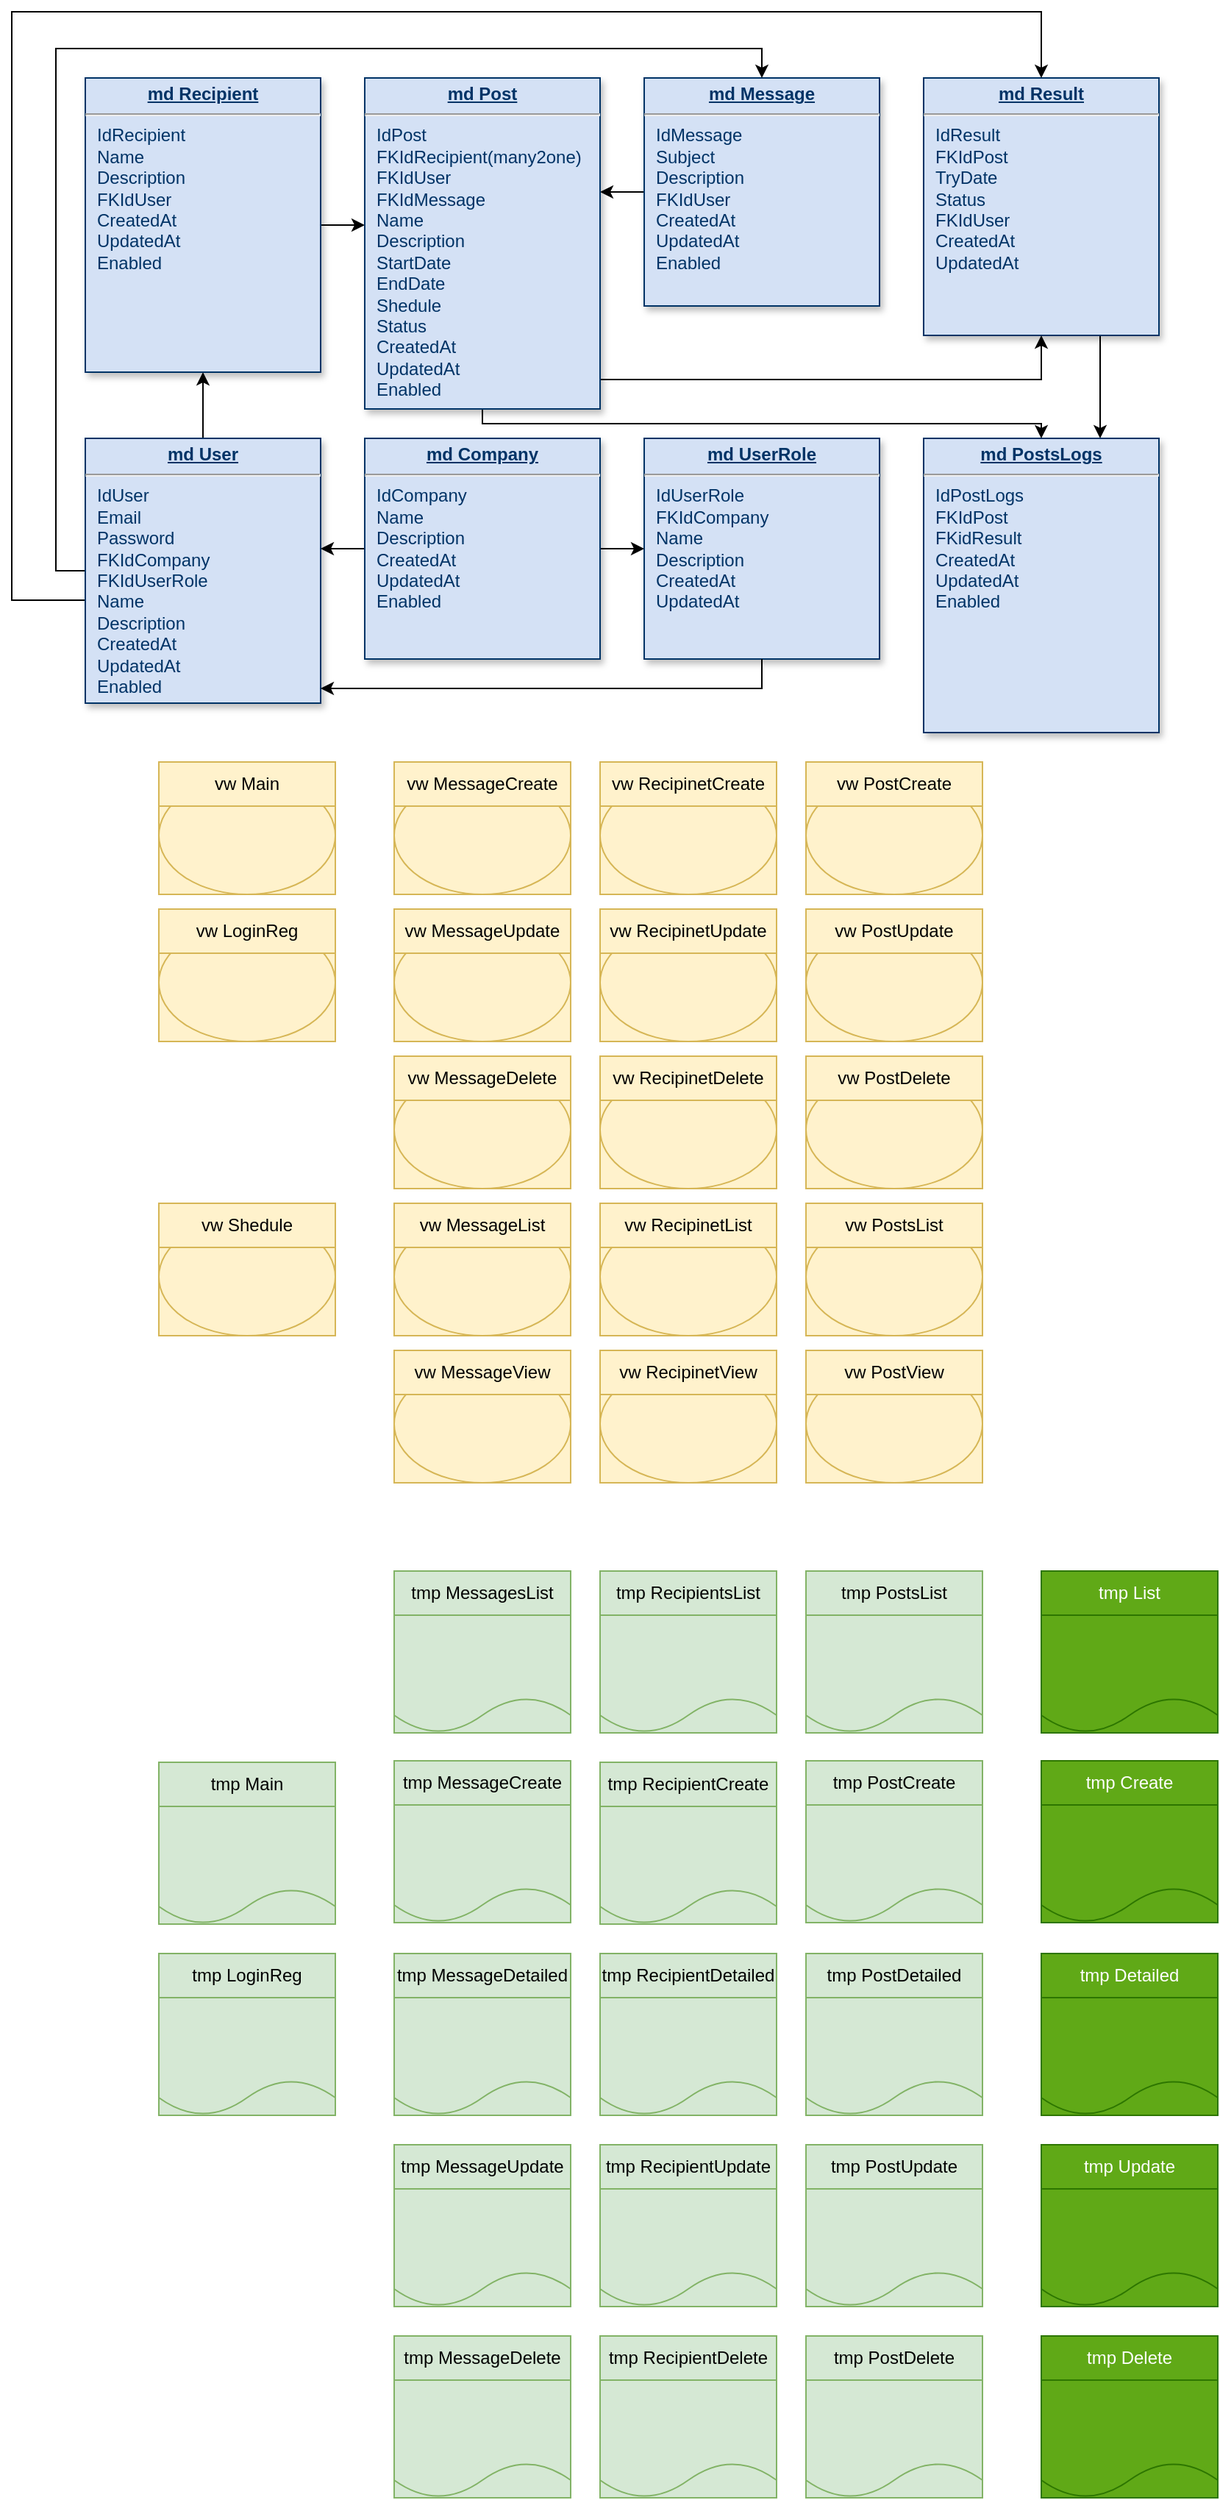 <mxfile version="24.4.4" type="github">
  <diagram name="Page-1" id="efa7a0a1-bf9b-a30e-e6df-94a7791c09e9">
    <mxGraphModel dx="1645" dy="1601" grid="1" gridSize="10" guides="1" tooltips="1" connect="1" arrows="1" fold="1" page="1" pageScale="1" pageWidth="826" pageHeight="1169" background="none" math="0" shadow="0">
      <root>
        <mxCell id="0" />
        <mxCell id="1" parent="0" />
        <mxCell id="19" value="&lt;p style=&quot;margin: 0px; margin-top: 4px; text-align: center; text-decoration: underline;&quot;&gt;&lt;strong&gt;md UserRole&lt;/strong&gt;&lt;/p&gt;&lt;hr&gt;&lt;p style=&quot;margin: 0px; margin-left: 8px;&quot;&gt;IdUserRole&lt;/p&gt;&lt;p style=&quot;margin: 0px; margin-left: 8px;&quot;&gt;FKIdCompany&lt;br&gt;Name&lt;/p&gt;&lt;p style=&quot;margin: 0px; margin-left: 8px;&quot;&gt;Description&lt;/p&gt;&lt;p style=&quot;margin: 0px; margin-left: 8px;&quot;&gt;CreatedAt&lt;/p&gt;&lt;p style=&quot;margin: 0px; margin-left: 8px;&quot;&gt;UpdatedAt&lt;/p&gt;" style="verticalAlign=top;align=left;overflow=fill;fontSize=12;fontFamily=Helvetica;html=1;strokeColor=#003366;shadow=1;fillColor=#D4E1F5;fontColor=#003366" parent="1" vertex="1">
          <mxGeometry x="400" y="270" width="160" height="150" as="geometry" />
        </mxCell>
        <mxCell id="HwYOkK49VQV_nsyIVJac-37" value="" style="edgeStyle=orthogonalEdgeStyle;rounded=0;orthogonalLoop=1;jettySize=auto;html=1;" edge="1" parent="1" source="20" target="HwYOkK49VQV_nsyIVJac-31">
          <mxGeometry relative="1" as="geometry">
            <Array as="points">
              <mxPoint x="380" y="103" />
              <mxPoint x="380" y="103" />
            </Array>
          </mxGeometry>
        </mxCell>
        <mxCell id="20" value="&lt;p style=&quot;margin: 0px; margin-top: 4px; text-align: center; text-decoration: underline;&quot;&gt;&lt;strong&gt;md Message&lt;/strong&gt;&lt;/p&gt;&lt;hr&gt;&lt;p style=&quot;margin: 0px; margin-left: 8px;&quot;&gt;&lt;span style=&quot;background-color: initial;&quot;&gt;IdMessage&lt;/span&gt;&lt;/p&gt;&lt;p style=&quot;margin: 0px; margin-left: 8px;&quot;&gt;&lt;span style=&quot;background-color: initial;&quot;&gt;Subject&lt;/span&gt;&lt;br&gt;&lt;/p&gt;&lt;p style=&quot;margin: 0px; margin-left: 8px;&quot;&gt;Description&lt;/p&gt;&lt;p style=&quot;margin: 0px; margin-left: 8px;&quot;&gt;FKIdUser&lt;br&gt;&lt;/p&gt;&lt;p style=&quot;margin: 0px; margin-left: 8px;&quot;&gt;CreatedAt&lt;/p&gt;&lt;p style=&quot;margin: 0px; margin-left: 8px;&quot;&gt;UpdatedAt&lt;/p&gt;&lt;p style=&quot;margin: 0px; margin-left: 8px;&quot;&gt;Enabled&lt;/p&gt;" style="verticalAlign=top;align=left;overflow=fill;fontSize=12;fontFamily=Helvetica;html=1;strokeColor=#003366;shadow=1;fillColor=#D4E1F5;fontColor=#003366" parent="1" vertex="1">
          <mxGeometry x="400" y="25" width="160" height="155" as="geometry" />
        </mxCell>
        <mxCell id="HwYOkK49VQV_nsyIVJac-42" style="edgeStyle=orthogonalEdgeStyle;rounded=0;orthogonalLoop=1;jettySize=auto;html=1;entryX=0.75;entryY=0;entryDx=0;entryDy=0;" edge="1" parent="1" source="21" target="tAbogdoDWOYnwLUMiY5Q-147">
          <mxGeometry relative="1" as="geometry">
            <Array as="points">
              <mxPoint x="710" y="220" />
              <mxPoint x="710" y="220" />
            </Array>
          </mxGeometry>
        </mxCell>
        <mxCell id="21" value="&lt;p style=&quot;margin: 0px; margin-top: 4px; text-align: center; text-decoration: underline;&quot;&gt;&lt;strong&gt;md Result&lt;/strong&gt;&lt;/p&gt;&lt;hr&gt;&lt;p style=&quot;margin: 0px; margin-left: 8px;&quot;&gt;IdResult&lt;/p&gt;&lt;p style=&quot;margin: 0px; margin-left: 8px;&quot;&gt;FKIdPost&lt;/p&gt;&lt;p style=&quot;margin: 0px; margin-left: 8px;&quot;&gt;TryDate&lt;/p&gt;&lt;p style=&quot;margin: 0px; margin-left: 8px;&quot;&gt;&lt;span style=&quot;background-color: initial;&quot;&gt;Status&lt;/span&gt;&lt;/p&gt;&lt;p style=&quot;margin: 0px; margin-left: 8px;&quot;&gt;&lt;span style=&quot;background-color: initial;&quot;&gt;FKIdUser&lt;/span&gt;&lt;br&gt;&lt;/p&gt;&lt;p style=&quot;margin: 0px; margin-left: 8px;&quot;&gt;CreatedAt&lt;/p&gt;&lt;p style=&quot;margin: 0px; margin-left: 8px;&quot;&gt;UpdatedAt&lt;/p&gt;" style="verticalAlign=top;align=left;overflow=fill;fontSize=12;fontFamily=Helvetica;html=1;strokeColor=#003366;shadow=1;fillColor=#D4E1F5;fontColor=#003366" parent="1" vertex="1">
          <mxGeometry x="590" y="25" width="160" height="175" as="geometry" />
        </mxCell>
        <mxCell id="HwYOkK49VQV_nsyIVJac-35" value="" style="edgeStyle=orthogonalEdgeStyle;rounded=0;orthogonalLoop=1;jettySize=auto;html=1;" edge="1" parent="1" source="24" target="29">
          <mxGeometry relative="1" as="geometry" />
        </mxCell>
        <mxCell id="HwYOkK49VQV_nsyIVJac-43" style="edgeStyle=orthogonalEdgeStyle;rounded=0;orthogonalLoop=1;jettySize=auto;html=1;entryX=0.5;entryY=0;entryDx=0;entryDy=0;" edge="1" parent="1" source="24" target="20">
          <mxGeometry relative="1" as="geometry">
            <Array as="points">
              <mxPoint y="360" />
              <mxPoint y="5" />
              <mxPoint x="480" y="5" />
            </Array>
          </mxGeometry>
        </mxCell>
        <mxCell id="HwYOkK49VQV_nsyIVJac-44" style="edgeStyle=orthogonalEdgeStyle;rounded=0;orthogonalLoop=1;jettySize=auto;html=1;exitX=0;exitY=0.5;exitDx=0;exitDy=0;entryX=0.5;entryY=0;entryDx=0;entryDy=0;" edge="1" parent="1" source="24" target="21">
          <mxGeometry relative="1" as="geometry">
            <Array as="points">
              <mxPoint x="20" y="380" />
              <mxPoint x="-30" y="380" />
              <mxPoint x="-30" y="-20" />
              <mxPoint x="670" y="-20" />
            </Array>
          </mxGeometry>
        </mxCell>
        <mxCell id="24" value="&lt;p style=&quot;margin: 0px; margin-top: 4px; text-align: center; text-decoration: underline;&quot;&gt;&lt;strong&gt;md User&lt;/strong&gt;&lt;/p&gt;&lt;hr&gt;&lt;p style=&quot;margin: 0px; margin-left: 8px;&quot;&gt;IdUser&lt;/p&gt;&lt;p style=&quot;margin: 0px; margin-left: 8px;&quot;&gt;Email&lt;/p&gt;&lt;p style=&quot;margin: 0px; margin-left: 8px;&quot;&gt;&lt;span style=&quot;background-color: initial;&quot;&gt;Password&lt;/span&gt;&lt;br&gt;&lt;/p&gt;&lt;p style=&quot;margin: 0px; margin-left: 8px;&quot;&gt;FKIdCompany&lt;/p&gt;&lt;p style=&quot;margin: 0px; margin-left: 8px;&quot;&gt;FKIdUserRole&lt;/p&gt;&lt;p style=&quot;margin: 0px; margin-left: 8px;&quot;&gt;Name&lt;/p&gt;&lt;p style=&quot;margin: 0px; margin-left: 8px;&quot;&gt;Description&lt;/p&gt;&lt;p style=&quot;margin: 0px; margin-left: 8px;&quot;&gt;CreatedAt&lt;/p&gt;&lt;p style=&quot;margin: 0px; margin-left: 8px;&quot;&gt;UpdatedAt&lt;/p&gt;&lt;p style=&quot;margin: 0px; margin-left: 8px;&quot;&gt;Enabled&lt;/p&gt;" style="verticalAlign=top;align=left;overflow=fill;fontSize=12;fontFamily=Helvetica;html=1;strokeColor=#003366;shadow=1;fillColor=#D4E1F5;fontColor=#003366" parent="1" vertex="1">
          <mxGeometry x="20" y="270" width="160" height="180" as="geometry" />
        </mxCell>
        <mxCell id="HwYOkK49VQV_nsyIVJac-36" value="" style="edgeStyle=orthogonalEdgeStyle;rounded=0;orthogonalLoop=1;jettySize=auto;html=1;" edge="1" parent="1" source="29" target="HwYOkK49VQV_nsyIVJac-31">
          <mxGeometry relative="1" as="geometry">
            <Array as="points">
              <mxPoint x="210" y="125" />
              <mxPoint x="210" y="125" />
            </Array>
          </mxGeometry>
        </mxCell>
        <mxCell id="29" value="&lt;p style=&quot;margin: 0px; margin-top: 4px; text-align: center; text-decoration: underline;&quot;&gt;&lt;b&gt;md Recipient&lt;/b&gt;&lt;/p&gt;&lt;hr&gt;&lt;p style=&quot;margin: 0px; margin-left: 8px;&quot;&gt;IdRecipient&lt;/p&gt;&lt;p style=&quot;margin: 0px; margin-left: 8px;&quot;&gt;&lt;span style=&quot;background-color: initial;&quot;&gt;Name&lt;/span&gt;&lt;br&gt;&lt;/p&gt;&lt;p style=&quot;margin: 0px; margin-left: 8px;&quot;&gt;Description&lt;/p&gt;&lt;p style=&quot;margin: 0px; margin-left: 8px;&quot;&gt;FKIdUser&lt;span style=&quot;background-color: initial;&quot;&gt;&lt;br&gt;&lt;/span&gt;&lt;/p&gt;&lt;p style=&quot;margin: 0px; margin-left: 8px;&quot;&gt;&lt;span style=&quot;background-color: initial;&quot;&gt;CreatedAt&lt;/span&gt;&lt;br&gt;&lt;/p&gt;&lt;p style=&quot;margin: 0px; margin-left: 8px;&quot;&gt;UpdatedAt&lt;/p&gt;&lt;p style=&quot;margin: 0px; margin-left: 8px;&quot;&gt;Enabled&lt;br&gt;&lt;br&gt;&lt;/p&gt;" style="verticalAlign=top;align=left;overflow=fill;fontSize=12;fontFamily=Helvetica;html=1;strokeColor=#003366;shadow=1;fillColor=#D4E1F5;fontColor=#003366" parent="1" vertex="1">
          <mxGeometry x="20.0" y="25.0" width="160" height="200" as="geometry" />
        </mxCell>
        <mxCell id="tAbogdoDWOYnwLUMiY5Q-117" value="" style="group;fillColor=#d5e8d4;strokeColor=#82b366;" parent="1" vertex="1" connectable="0">
          <mxGeometry x="70" y="1170" width="120" height="110" as="geometry" />
        </mxCell>
        <mxCell id="tAbogdoDWOYnwLUMiY5Q-115" value="" style="shape=document;whiteSpace=wrap;html=1;boundedLbl=1;fillColor=#d5e8d4;strokeColor=#82b366;" parent="tAbogdoDWOYnwLUMiY5Q-117" vertex="1">
          <mxGeometry y="30" width="120" height="80" as="geometry" />
        </mxCell>
        <mxCell id="tAbogdoDWOYnwLUMiY5Q-116" value="tmp Main" style="rounded=0;whiteSpace=wrap;html=1;fillColor=#d5e8d4;strokeColor=#82b366;" parent="tAbogdoDWOYnwLUMiY5Q-117" vertex="1">
          <mxGeometry width="120" height="30" as="geometry" />
        </mxCell>
        <mxCell id="tAbogdoDWOYnwLUMiY5Q-118" value="" style="group;fillColor=#d5e8d4;strokeColor=#82b366;" parent="1" vertex="1" connectable="0">
          <mxGeometry x="230" y="1169" width="120" height="110" as="geometry" />
        </mxCell>
        <mxCell id="tAbogdoDWOYnwLUMiY5Q-119" value="" style="shape=document;whiteSpace=wrap;html=1;boundedLbl=1;fillColor=#d5e8d4;strokeColor=#82b366;" parent="tAbogdoDWOYnwLUMiY5Q-118" vertex="1">
          <mxGeometry y="30" width="120" height="80" as="geometry" />
        </mxCell>
        <mxCell id="tAbogdoDWOYnwLUMiY5Q-120" value="tmp MessageCreate" style="rounded=0;whiteSpace=wrap;html=1;fillColor=#d5e8d4;strokeColor=#82b366;" parent="tAbogdoDWOYnwLUMiY5Q-118" vertex="1">
          <mxGeometry width="120" height="30" as="geometry" />
        </mxCell>
        <mxCell id="tAbogdoDWOYnwLUMiY5Q-121" value="" style="group;fillColor=#d5e8d4;strokeColor=#82b366;" parent="1" vertex="1" connectable="0">
          <mxGeometry x="370" y="1170" width="120" height="110" as="geometry" />
        </mxCell>
        <mxCell id="tAbogdoDWOYnwLUMiY5Q-122" value="" style="shape=document;whiteSpace=wrap;html=1;boundedLbl=1;fillColor=#d5e8d4;strokeColor=#82b366;" parent="tAbogdoDWOYnwLUMiY5Q-121" vertex="1">
          <mxGeometry y="30" width="120" height="80" as="geometry" />
        </mxCell>
        <mxCell id="tAbogdoDWOYnwLUMiY5Q-123" value="tmp RecipientCreate" style="rounded=0;whiteSpace=wrap;html=1;fillColor=#d5e8d4;strokeColor=#82b366;" parent="tAbogdoDWOYnwLUMiY5Q-121" vertex="1">
          <mxGeometry width="120" height="30" as="geometry" />
        </mxCell>
        <mxCell id="tAbogdoDWOYnwLUMiY5Q-124" value="" style="group;fillColor=#d5e8d4;strokeColor=#82b366;" parent="1" vertex="1" connectable="0">
          <mxGeometry x="510" y="1040" width="120" height="110" as="geometry" />
        </mxCell>
        <mxCell id="tAbogdoDWOYnwLUMiY5Q-125" value="" style="shape=document;whiteSpace=wrap;html=1;boundedLbl=1;fillColor=#d5e8d4;strokeColor=#82b366;" parent="tAbogdoDWOYnwLUMiY5Q-124" vertex="1">
          <mxGeometry y="30" width="120" height="80" as="geometry" />
        </mxCell>
        <mxCell id="tAbogdoDWOYnwLUMiY5Q-126" value="tmp PostsList" style="rounded=0;whiteSpace=wrap;html=1;fillColor=#d5e8d4;strokeColor=#82b366;" parent="tAbogdoDWOYnwLUMiY5Q-124" vertex="1">
          <mxGeometry width="120" height="30" as="geometry" />
        </mxCell>
        <mxCell id="tAbogdoDWOYnwLUMiY5Q-130" value="" style="group;fillColor=#fff2cc;strokeColor=#d6b656;" parent="1" vertex="1" connectable="0">
          <mxGeometry x="70" y="490" width="120" height="90" as="geometry" />
        </mxCell>
        <mxCell id="tAbogdoDWOYnwLUMiY5Q-140" value="" style="group;fillColor=#fff2cc;strokeColor=#d6b656;" parent="tAbogdoDWOYnwLUMiY5Q-130" vertex="1" connectable="0">
          <mxGeometry width="120" height="90" as="geometry" />
        </mxCell>
        <mxCell id="tAbogdoDWOYnwLUMiY5Q-128" value="" style="ellipse;whiteSpace=wrap;html=1;fillColor=#fff2cc;strokeColor=#d6b656;" parent="tAbogdoDWOYnwLUMiY5Q-140" vertex="1">
          <mxGeometry y="10" width="120" height="80" as="geometry" />
        </mxCell>
        <mxCell id="tAbogdoDWOYnwLUMiY5Q-129" value="vw Main" style="rounded=0;whiteSpace=wrap;html=1;fillColor=#fff2cc;strokeColor=#d6b656;" parent="tAbogdoDWOYnwLUMiY5Q-140" vertex="1">
          <mxGeometry width="120" height="30" as="geometry" />
        </mxCell>
        <mxCell id="tAbogdoDWOYnwLUMiY5Q-131" value="" style="group;fillColor=#fff2cc;strokeColor=#d6b656;" parent="1" vertex="1" connectable="0">
          <mxGeometry x="230" y="490" width="120" height="90" as="geometry" />
        </mxCell>
        <mxCell id="tAbogdoDWOYnwLUMiY5Q-132" value="" style="ellipse;whiteSpace=wrap;html=1;fillColor=#fff2cc;strokeColor=#d6b656;" parent="tAbogdoDWOYnwLUMiY5Q-131" vertex="1">
          <mxGeometry y="10" width="120" height="80" as="geometry" />
        </mxCell>
        <mxCell id="tAbogdoDWOYnwLUMiY5Q-133" value="vw MessageCreate" style="rounded=0;whiteSpace=wrap;html=1;fillColor=#fff2cc;strokeColor=#d6b656;" parent="tAbogdoDWOYnwLUMiY5Q-131" vertex="1">
          <mxGeometry width="120" height="30" as="geometry" />
        </mxCell>
        <mxCell id="tAbogdoDWOYnwLUMiY5Q-134" value="" style="group;fillColor=#fff2cc;strokeColor=#d6b656;" parent="1" vertex="1" connectable="0">
          <mxGeometry x="370" y="490" width="120" height="90" as="geometry" />
        </mxCell>
        <mxCell id="tAbogdoDWOYnwLUMiY5Q-135" value="" style="ellipse;whiteSpace=wrap;html=1;fillColor=#fff2cc;strokeColor=#d6b656;" parent="tAbogdoDWOYnwLUMiY5Q-134" vertex="1">
          <mxGeometry y="10" width="120" height="80" as="geometry" />
        </mxCell>
        <mxCell id="tAbogdoDWOYnwLUMiY5Q-136" value="vw RecipinetCreate" style="rounded=0;whiteSpace=wrap;html=1;fillColor=#fff2cc;strokeColor=#d6b656;" parent="tAbogdoDWOYnwLUMiY5Q-134" vertex="1">
          <mxGeometry width="120" height="30" as="geometry" />
        </mxCell>
        <mxCell id="tAbogdoDWOYnwLUMiY5Q-137" value="" style="group;fillColor=#fff2cc;strokeColor=#d6b656;" parent="1" vertex="1" connectable="0">
          <mxGeometry x="510" y="790" width="120" height="90" as="geometry" />
        </mxCell>
        <mxCell id="tAbogdoDWOYnwLUMiY5Q-138" value="" style="ellipse;whiteSpace=wrap;html=1;fillColor=#fff2cc;strokeColor=#d6b656;" parent="tAbogdoDWOYnwLUMiY5Q-137" vertex="1">
          <mxGeometry y="10" width="120" height="80" as="geometry" />
        </mxCell>
        <mxCell id="tAbogdoDWOYnwLUMiY5Q-139" value="vw PostsList" style="rounded=0;whiteSpace=wrap;html=1;fillColor=#fff2cc;strokeColor=#d6b656;" parent="tAbogdoDWOYnwLUMiY5Q-137" vertex="1">
          <mxGeometry width="120" height="30" as="geometry" />
        </mxCell>
        <mxCell id="tAbogdoDWOYnwLUMiY5Q-141" value="" style="group;fillColor=#fff2cc;strokeColor=#d6b656;" parent="1" vertex="1" connectable="0">
          <mxGeometry x="510" y="490" width="120" height="90" as="geometry" />
        </mxCell>
        <mxCell id="tAbogdoDWOYnwLUMiY5Q-142" value="" style="ellipse;whiteSpace=wrap;html=1;fillColor=#fff2cc;strokeColor=#d6b656;" parent="tAbogdoDWOYnwLUMiY5Q-141" vertex="1">
          <mxGeometry y="10" width="120" height="80" as="geometry" />
        </mxCell>
        <mxCell id="tAbogdoDWOYnwLUMiY5Q-143" value="vw PostCreate" style="rounded=0;whiteSpace=wrap;html=1;fillColor=#fff2cc;strokeColor=#d6b656;" parent="tAbogdoDWOYnwLUMiY5Q-141" vertex="1">
          <mxGeometry width="120" height="30" as="geometry" />
        </mxCell>
        <mxCell id="tAbogdoDWOYnwLUMiY5Q-144" value="" style="group;fillColor=#d5e8d4;strokeColor=#82b366;" parent="1" vertex="1" connectable="0">
          <mxGeometry x="510" y="1169" width="120" height="110" as="geometry" />
        </mxCell>
        <mxCell id="tAbogdoDWOYnwLUMiY5Q-145" value="" style="shape=document;whiteSpace=wrap;html=1;boundedLbl=1;fillColor=#d5e8d4;strokeColor=#82b366;" parent="tAbogdoDWOYnwLUMiY5Q-144" vertex="1">
          <mxGeometry y="30" width="120" height="80" as="geometry" />
        </mxCell>
        <mxCell id="tAbogdoDWOYnwLUMiY5Q-146" value="tmp PostCreate" style="rounded=0;whiteSpace=wrap;html=1;fillColor=#d5e8d4;strokeColor=#82b366;" parent="tAbogdoDWOYnwLUMiY5Q-144" vertex="1">
          <mxGeometry width="120" height="30" as="geometry" />
        </mxCell>
        <mxCell id="tAbogdoDWOYnwLUMiY5Q-147" value="&lt;p style=&quot;margin: 0px; margin-top: 4px; text-align: center; text-decoration: underline;&quot;&gt;&lt;b&gt;md PostsLogs&lt;/b&gt;&lt;/p&gt;&lt;hr&gt;&lt;p style=&quot;margin: 0px; margin-left: 8px;&quot;&gt;IdPostLogs&lt;/p&gt;&lt;p style=&quot;margin: 0px; margin-left: 8px;&quot;&gt;FKIdPost&lt;/p&gt;&lt;p style=&quot;margin: 0px; margin-left: 8px;&quot;&gt;FKidResult&lt;/p&gt;&lt;p style=&quot;margin: 0px; margin-left: 8px;&quot;&gt;&lt;span style=&quot;background-color: initial;&quot;&gt;CreatedAt&lt;/span&gt;&lt;br&gt;&lt;/p&gt;&lt;p style=&quot;margin: 0px; margin-left: 8px;&quot;&gt;UpdatedAt&lt;/p&gt;&lt;p style=&quot;margin: 0px; margin-left: 8px;&quot;&gt;Enabled&lt;br&gt;&lt;br&gt;&lt;/p&gt;" style="verticalAlign=top;align=left;overflow=fill;fontSize=12;fontFamily=Helvetica;html=1;strokeColor=#003366;shadow=1;fillColor=#D4E1F5;fontColor=#003366" parent="1" vertex="1">
          <mxGeometry x="590.0" y="270.0" width="160" height="200" as="geometry" />
        </mxCell>
        <mxCell id="tAbogdoDWOYnwLUMiY5Q-148" value="" style="group;fillColor=#d5e8d4;strokeColor=#82b366;" parent="1" vertex="1" connectable="0">
          <mxGeometry x="370" y="1040" width="120" height="110" as="geometry" />
        </mxCell>
        <mxCell id="tAbogdoDWOYnwLUMiY5Q-149" value="" style="shape=document;whiteSpace=wrap;html=1;boundedLbl=1;fillColor=#d5e8d4;strokeColor=#82b366;" parent="tAbogdoDWOYnwLUMiY5Q-148" vertex="1">
          <mxGeometry y="30" width="120" height="80" as="geometry" />
        </mxCell>
        <mxCell id="tAbogdoDWOYnwLUMiY5Q-150" value="tmp RecipientsList" style="rounded=0;whiteSpace=wrap;html=1;fillColor=#d5e8d4;strokeColor=#82b366;" parent="tAbogdoDWOYnwLUMiY5Q-148" vertex="1">
          <mxGeometry width="120" height="30" as="geometry" />
        </mxCell>
        <mxCell id="tAbogdoDWOYnwLUMiY5Q-151" value="" style="group;fillColor=#d5e8d4;strokeColor=#82b366;" parent="1" vertex="1" connectable="0">
          <mxGeometry x="370" y="1300" width="120" height="110" as="geometry" />
        </mxCell>
        <mxCell id="tAbogdoDWOYnwLUMiY5Q-152" value="" style="shape=document;whiteSpace=wrap;html=1;boundedLbl=1;fillColor=#d5e8d4;strokeColor=#82b366;" parent="tAbogdoDWOYnwLUMiY5Q-151" vertex="1">
          <mxGeometry y="30" width="120" height="80" as="geometry" />
        </mxCell>
        <mxCell id="tAbogdoDWOYnwLUMiY5Q-153" value="tmp RecipientDetailed" style="rounded=0;whiteSpace=wrap;html=1;fillColor=#d5e8d4;strokeColor=#82b366;" parent="tAbogdoDWOYnwLUMiY5Q-151" vertex="1">
          <mxGeometry width="120" height="30" as="geometry" />
        </mxCell>
        <mxCell id="tAbogdoDWOYnwLUMiY5Q-154" value="" style="group;fillColor=#d5e8d4;strokeColor=#82b366;" parent="1" vertex="1" connectable="0">
          <mxGeometry x="370" y="1430" width="120" height="110" as="geometry" />
        </mxCell>
        <mxCell id="tAbogdoDWOYnwLUMiY5Q-155" value="" style="shape=document;whiteSpace=wrap;html=1;boundedLbl=1;fillColor=#d5e8d4;strokeColor=#82b366;" parent="tAbogdoDWOYnwLUMiY5Q-154" vertex="1">
          <mxGeometry y="30" width="120" height="80" as="geometry" />
        </mxCell>
        <mxCell id="tAbogdoDWOYnwLUMiY5Q-156" value="tmp RecipientUpdate" style="rounded=0;whiteSpace=wrap;html=1;fillColor=#d5e8d4;strokeColor=#82b366;" parent="tAbogdoDWOYnwLUMiY5Q-154" vertex="1">
          <mxGeometry width="120" height="30" as="geometry" />
        </mxCell>
        <mxCell id="tAbogdoDWOYnwLUMiY5Q-157" value="" style="group;fillColor=#fff2cc;strokeColor=#d6b656;" parent="1" vertex="1" connectable="0">
          <mxGeometry x="370" y="590" width="120" height="90" as="geometry" />
        </mxCell>
        <mxCell id="tAbogdoDWOYnwLUMiY5Q-158" value="" style="ellipse;whiteSpace=wrap;html=1;fillColor=#fff2cc;strokeColor=#d6b656;" parent="tAbogdoDWOYnwLUMiY5Q-157" vertex="1">
          <mxGeometry y="10" width="120" height="80" as="geometry" />
        </mxCell>
        <mxCell id="tAbogdoDWOYnwLUMiY5Q-159" value="vw RecipinetUpdate" style="rounded=0;whiteSpace=wrap;html=1;fillColor=#fff2cc;strokeColor=#d6b656;" parent="tAbogdoDWOYnwLUMiY5Q-157" vertex="1">
          <mxGeometry width="120" height="30" as="geometry" />
        </mxCell>
        <mxCell id="tAbogdoDWOYnwLUMiY5Q-160" value="" style="group;fillColor=#fff2cc;strokeColor=#d6b656;" parent="1" vertex="1" connectable="0">
          <mxGeometry x="370" y="690" width="120" height="90" as="geometry" />
        </mxCell>
        <mxCell id="tAbogdoDWOYnwLUMiY5Q-161" value="" style="ellipse;whiteSpace=wrap;html=1;fillColor=#fff2cc;strokeColor=#d6b656;" parent="tAbogdoDWOYnwLUMiY5Q-160" vertex="1">
          <mxGeometry y="10" width="120" height="80" as="geometry" />
        </mxCell>
        <mxCell id="tAbogdoDWOYnwLUMiY5Q-162" value="vw RecipinetDelete" style="rounded=0;whiteSpace=wrap;html=1;fillColor=#fff2cc;strokeColor=#d6b656;" parent="tAbogdoDWOYnwLUMiY5Q-160" vertex="1">
          <mxGeometry width="120" height="30" as="geometry" />
        </mxCell>
        <mxCell id="tAbogdoDWOYnwLUMiY5Q-163" value="" style="group;fillColor=#fff2cc;strokeColor=#d6b656;" parent="1" vertex="1" connectable="0">
          <mxGeometry x="370" y="790" width="120" height="90" as="geometry" />
        </mxCell>
        <mxCell id="tAbogdoDWOYnwLUMiY5Q-164" value="" style="ellipse;whiteSpace=wrap;html=1;fillColor=#fff2cc;strokeColor=#d6b656;" parent="tAbogdoDWOYnwLUMiY5Q-163" vertex="1">
          <mxGeometry y="10" width="120" height="80" as="geometry" />
        </mxCell>
        <mxCell id="tAbogdoDWOYnwLUMiY5Q-165" value="vw RecipinetList" style="rounded=0;whiteSpace=wrap;html=1;fillColor=#fff2cc;strokeColor=#d6b656;" parent="tAbogdoDWOYnwLUMiY5Q-163" vertex="1">
          <mxGeometry width="120" height="30" as="geometry" />
        </mxCell>
        <mxCell id="tAbogdoDWOYnwLUMiY5Q-166" value="" style="group;fillColor=#fff2cc;strokeColor=#d6b656;" parent="1" vertex="1" connectable="0">
          <mxGeometry x="370" y="890" width="120" height="90" as="geometry" />
        </mxCell>
        <mxCell id="tAbogdoDWOYnwLUMiY5Q-167" value="" style="ellipse;whiteSpace=wrap;html=1;fillColor=#fff2cc;strokeColor=#d6b656;" parent="tAbogdoDWOYnwLUMiY5Q-166" vertex="1">
          <mxGeometry y="10" width="120" height="80" as="geometry" />
        </mxCell>
        <mxCell id="tAbogdoDWOYnwLUMiY5Q-168" value="vw RecipinetView" style="rounded=0;whiteSpace=wrap;html=1;fillColor=#fff2cc;strokeColor=#d6b656;" parent="tAbogdoDWOYnwLUMiY5Q-166" vertex="1">
          <mxGeometry width="120" height="30" as="geometry" />
        </mxCell>
        <mxCell id="tAbogdoDWOYnwLUMiY5Q-169" value="" style="group;fillColor=#fff2cc;strokeColor=#d6b656;" parent="1" vertex="1" connectable="0">
          <mxGeometry x="230" y="590" width="120" height="90" as="geometry" />
        </mxCell>
        <mxCell id="tAbogdoDWOYnwLUMiY5Q-170" value="" style="ellipse;whiteSpace=wrap;html=1;fillColor=#fff2cc;strokeColor=#d6b656;" parent="tAbogdoDWOYnwLUMiY5Q-169" vertex="1">
          <mxGeometry y="10" width="120" height="80" as="geometry" />
        </mxCell>
        <mxCell id="tAbogdoDWOYnwLUMiY5Q-171" value="vw MessageUpdate" style="rounded=0;whiteSpace=wrap;html=1;fillColor=#fff2cc;strokeColor=#d6b656;" parent="tAbogdoDWOYnwLUMiY5Q-169" vertex="1">
          <mxGeometry width="120" height="30" as="geometry" />
        </mxCell>
        <mxCell id="tAbogdoDWOYnwLUMiY5Q-172" value="" style="group;fillColor=#fff2cc;strokeColor=#d6b656;" parent="1" vertex="1" connectable="0">
          <mxGeometry x="230" y="690" width="120" height="90" as="geometry" />
        </mxCell>
        <mxCell id="tAbogdoDWOYnwLUMiY5Q-173" value="" style="ellipse;whiteSpace=wrap;html=1;fillColor=#fff2cc;strokeColor=#d6b656;" parent="tAbogdoDWOYnwLUMiY5Q-172" vertex="1">
          <mxGeometry y="10" width="120" height="80" as="geometry" />
        </mxCell>
        <mxCell id="tAbogdoDWOYnwLUMiY5Q-174" value="vw MessageDelete" style="rounded=0;whiteSpace=wrap;html=1;fillColor=#fff2cc;strokeColor=#d6b656;" parent="tAbogdoDWOYnwLUMiY5Q-172" vertex="1">
          <mxGeometry width="120" height="30" as="geometry" />
        </mxCell>
        <mxCell id="tAbogdoDWOYnwLUMiY5Q-175" value="" style="group;fillColor=#fff2cc;strokeColor=#d6b656;" parent="1" vertex="1" connectable="0">
          <mxGeometry x="230" y="790" width="120" height="90" as="geometry" />
        </mxCell>
        <mxCell id="tAbogdoDWOYnwLUMiY5Q-176" value="" style="ellipse;whiteSpace=wrap;html=1;fillColor=#fff2cc;strokeColor=#d6b656;" parent="tAbogdoDWOYnwLUMiY5Q-175" vertex="1">
          <mxGeometry y="10" width="120" height="80" as="geometry" />
        </mxCell>
        <mxCell id="tAbogdoDWOYnwLUMiY5Q-177" value="vw MessageList" style="rounded=0;whiteSpace=wrap;html=1;fillColor=#fff2cc;strokeColor=#d6b656;" parent="tAbogdoDWOYnwLUMiY5Q-175" vertex="1">
          <mxGeometry width="120" height="30" as="geometry" />
        </mxCell>
        <mxCell id="tAbogdoDWOYnwLUMiY5Q-178" value="" style="group;fillColor=#fff2cc;strokeColor=#d6b656;" parent="1" vertex="1" connectable="0">
          <mxGeometry x="230" y="890" width="120" height="90" as="geometry" />
        </mxCell>
        <mxCell id="tAbogdoDWOYnwLUMiY5Q-179" value="" style="ellipse;whiteSpace=wrap;html=1;fillColor=#fff2cc;strokeColor=#d6b656;" parent="tAbogdoDWOYnwLUMiY5Q-178" vertex="1">
          <mxGeometry y="10" width="120" height="80" as="geometry" />
        </mxCell>
        <mxCell id="tAbogdoDWOYnwLUMiY5Q-180" value="vw MessageView" style="rounded=0;whiteSpace=wrap;html=1;fillColor=#fff2cc;strokeColor=#d6b656;" parent="tAbogdoDWOYnwLUMiY5Q-178" vertex="1">
          <mxGeometry width="120" height="30" as="geometry" />
        </mxCell>
        <mxCell id="tAbogdoDWOYnwLUMiY5Q-182" value="" style="group;fillColor=#fff2cc;strokeColor=#d6b656;" parent="1" vertex="1" connectable="0">
          <mxGeometry x="510" y="690" width="120" height="90" as="geometry" />
        </mxCell>
        <mxCell id="tAbogdoDWOYnwLUMiY5Q-183" value="" style="ellipse;whiteSpace=wrap;html=1;fillColor=#fff2cc;strokeColor=#d6b656;" parent="tAbogdoDWOYnwLUMiY5Q-182" vertex="1">
          <mxGeometry y="10" width="120" height="80" as="geometry" />
        </mxCell>
        <mxCell id="tAbogdoDWOYnwLUMiY5Q-184" value="vw PostDelete" style="rounded=0;whiteSpace=wrap;html=1;fillColor=#fff2cc;strokeColor=#d6b656;" parent="tAbogdoDWOYnwLUMiY5Q-182" vertex="1">
          <mxGeometry width="120" height="30" as="geometry" />
        </mxCell>
        <mxCell id="tAbogdoDWOYnwLUMiY5Q-188" value="" style="group;fillColor=#fff2cc;strokeColor=#d6b656;" parent="1" vertex="1" connectable="0">
          <mxGeometry x="510" y="590" width="120" height="90" as="geometry" />
        </mxCell>
        <mxCell id="tAbogdoDWOYnwLUMiY5Q-189" value="" style="ellipse;whiteSpace=wrap;html=1;fillColor=#fff2cc;strokeColor=#d6b656;" parent="tAbogdoDWOYnwLUMiY5Q-188" vertex="1">
          <mxGeometry y="10" width="120" height="80" as="geometry" />
        </mxCell>
        <mxCell id="tAbogdoDWOYnwLUMiY5Q-190" value="vw PostUpdate" style="rounded=0;whiteSpace=wrap;html=1;fillColor=#fff2cc;strokeColor=#d6b656;" parent="tAbogdoDWOYnwLUMiY5Q-188" vertex="1">
          <mxGeometry width="120" height="30" as="geometry" />
        </mxCell>
        <mxCell id="tAbogdoDWOYnwLUMiY5Q-191" value="" style="group;fillColor=#fff2cc;strokeColor=#d6b656;" parent="1" vertex="1" connectable="0">
          <mxGeometry x="510" y="890" width="120" height="90" as="geometry" />
        </mxCell>
        <mxCell id="tAbogdoDWOYnwLUMiY5Q-192" value="" style="ellipse;whiteSpace=wrap;html=1;fillColor=#fff2cc;strokeColor=#d6b656;" parent="tAbogdoDWOYnwLUMiY5Q-191" vertex="1">
          <mxGeometry y="10" width="120" height="80" as="geometry" />
        </mxCell>
        <mxCell id="tAbogdoDWOYnwLUMiY5Q-193" value="vw PostView" style="rounded=0;whiteSpace=wrap;html=1;fillColor=#fff2cc;strokeColor=#d6b656;" parent="tAbogdoDWOYnwLUMiY5Q-191" vertex="1">
          <mxGeometry width="120" height="30" as="geometry" />
        </mxCell>
        <mxCell id="tAbogdoDWOYnwLUMiY5Q-194" value="" style="group;fillColor=#fff2cc;strokeColor=#d6b656;" parent="1" vertex="1" connectable="0">
          <mxGeometry x="70" y="590" width="120" height="90" as="geometry" />
        </mxCell>
        <mxCell id="tAbogdoDWOYnwLUMiY5Q-195" value="" style="group;fillColor=#fff2cc;strokeColor=#d6b656;" parent="tAbogdoDWOYnwLUMiY5Q-194" vertex="1" connectable="0">
          <mxGeometry width="120" height="90" as="geometry" />
        </mxCell>
        <mxCell id="tAbogdoDWOYnwLUMiY5Q-196" value="" style="ellipse;whiteSpace=wrap;html=1;fillColor=#fff2cc;strokeColor=#d6b656;" parent="tAbogdoDWOYnwLUMiY5Q-195" vertex="1">
          <mxGeometry y="10" width="120" height="80" as="geometry" />
        </mxCell>
        <mxCell id="tAbogdoDWOYnwLUMiY5Q-197" value="vw LoginReg" style="rounded=0;whiteSpace=wrap;html=1;fillColor=#fff2cc;strokeColor=#d6b656;" parent="tAbogdoDWOYnwLUMiY5Q-195" vertex="1">
          <mxGeometry width="120" height="30" as="geometry" />
        </mxCell>
        <mxCell id="tAbogdoDWOYnwLUMiY5Q-198" value="" style="group;fillColor=#d5e8d4;strokeColor=#82b366;" parent="1" vertex="1" connectable="0">
          <mxGeometry x="370" y="1560" width="120" height="110" as="geometry" />
        </mxCell>
        <mxCell id="tAbogdoDWOYnwLUMiY5Q-199" value="" style="shape=document;whiteSpace=wrap;html=1;boundedLbl=1;fillColor=#d5e8d4;strokeColor=#82b366;" parent="tAbogdoDWOYnwLUMiY5Q-198" vertex="1">
          <mxGeometry y="30" width="120" height="80" as="geometry" />
        </mxCell>
        <mxCell id="tAbogdoDWOYnwLUMiY5Q-200" value="tmp RecipientDelete" style="rounded=0;whiteSpace=wrap;html=1;fillColor=#d5e8d4;strokeColor=#82b366;" parent="tAbogdoDWOYnwLUMiY5Q-198" vertex="1">
          <mxGeometry width="120" height="30" as="geometry" />
        </mxCell>
        <mxCell id="tAbogdoDWOYnwLUMiY5Q-204" value="" style="group;fillColor=#d5e8d4;strokeColor=#82b366;" parent="1" vertex="1" connectable="0">
          <mxGeometry x="230" y="1040" width="120" height="110" as="geometry" />
        </mxCell>
        <mxCell id="tAbogdoDWOYnwLUMiY5Q-205" value="" style="shape=document;whiteSpace=wrap;html=1;boundedLbl=1;fillColor=#d5e8d4;strokeColor=#82b366;" parent="tAbogdoDWOYnwLUMiY5Q-204" vertex="1">
          <mxGeometry y="30" width="120" height="80" as="geometry" />
        </mxCell>
        <mxCell id="tAbogdoDWOYnwLUMiY5Q-206" value="tmp MessagesList" style="rounded=0;whiteSpace=wrap;html=1;fillColor=#d5e8d4;strokeColor=#82b366;" parent="tAbogdoDWOYnwLUMiY5Q-204" vertex="1">
          <mxGeometry width="120" height="30" as="geometry" />
        </mxCell>
        <mxCell id="tAbogdoDWOYnwLUMiY5Q-207" value="" style="group;fillColor=#d5e8d4;strokeColor=#82b366;" parent="1" vertex="1" connectable="0">
          <mxGeometry x="230" y="1300" width="120" height="110" as="geometry" />
        </mxCell>
        <mxCell id="tAbogdoDWOYnwLUMiY5Q-208" value="" style="shape=document;whiteSpace=wrap;html=1;boundedLbl=1;fillColor=#d5e8d4;strokeColor=#82b366;" parent="tAbogdoDWOYnwLUMiY5Q-207" vertex="1">
          <mxGeometry y="30" width="120" height="80" as="geometry" />
        </mxCell>
        <mxCell id="tAbogdoDWOYnwLUMiY5Q-209" value="tmp MessageDetailed" style="rounded=0;whiteSpace=wrap;html=1;fillColor=#d5e8d4;strokeColor=#82b366;" parent="tAbogdoDWOYnwLUMiY5Q-207" vertex="1">
          <mxGeometry width="120" height="30" as="geometry" />
        </mxCell>
        <mxCell id="tAbogdoDWOYnwLUMiY5Q-210" value="" style="group;fillColor=#d5e8d4;strokeColor=#82b366;" parent="1" vertex="1" connectable="0">
          <mxGeometry x="230" y="1430" width="120" height="110" as="geometry" />
        </mxCell>
        <mxCell id="tAbogdoDWOYnwLUMiY5Q-211" value="" style="shape=document;whiteSpace=wrap;html=1;boundedLbl=1;fillColor=#d5e8d4;strokeColor=#82b366;" parent="tAbogdoDWOYnwLUMiY5Q-210" vertex="1">
          <mxGeometry y="30" width="120" height="80" as="geometry" />
        </mxCell>
        <mxCell id="tAbogdoDWOYnwLUMiY5Q-212" value="tmp MessageUpdate" style="rounded=0;whiteSpace=wrap;html=1;fillColor=#d5e8d4;strokeColor=#82b366;" parent="tAbogdoDWOYnwLUMiY5Q-210" vertex="1">
          <mxGeometry width="120" height="30" as="geometry" />
        </mxCell>
        <mxCell id="tAbogdoDWOYnwLUMiY5Q-213" value="" style="group;fillColor=#d5e8d4;strokeColor=#82b366;" parent="1" vertex="1" connectable="0">
          <mxGeometry x="230" y="1560" width="120" height="110" as="geometry" />
        </mxCell>
        <mxCell id="tAbogdoDWOYnwLUMiY5Q-214" value="" style="shape=document;whiteSpace=wrap;html=1;boundedLbl=1;fillColor=#d5e8d4;strokeColor=#82b366;" parent="tAbogdoDWOYnwLUMiY5Q-213" vertex="1">
          <mxGeometry y="30" width="120" height="80" as="geometry" />
        </mxCell>
        <mxCell id="tAbogdoDWOYnwLUMiY5Q-215" value="tmp MessageDelete" style="rounded=0;whiteSpace=wrap;html=1;fillColor=#d5e8d4;strokeColor=#82b366;" parent="tAbogdoDWOYnwLUMiY5Q-213" vertex="1">
          <mxGeometry width="120" height="30" as="geometry" />
        </mxCell>
        <mxCell id="tAbogdoDWOYnwLUMiY5Q-216" value="" style="group;fillColor=#d5e8d4;strokeColor=#82b366;" parent="1" vertex="1" connectable="0">
          <mxGeometry x="510" y="1300" width="120" height="110" as="geometry" />
        </mxCell>
        <mxCell id="tAbogdoDWOYnwLUMiY5Q-217" value="" style="shape=document;whiteSpace=wrap;html=1;boundedLbl=1;fillColor=#d5e8d4;strokeColor=#82b366;" parent="tAbogdoDWOYnwLUMiY5Q-216" vertex="1">
          <mxGeometry y="30" width="120" height="80" as="geometry" />
        </mxCell>
        <mxCell id="tAbogdoDWOYnwLUMiY5Q-218" value="tmp PostDetailed" style="rounded=0;whiteSpace=wrap;html=1;fillColor=#d5e8d4;strokeColor=#82b366;" parent="tAbogdoDWOYnwLUMiY5Q-216" vertex="1">
          <mxGeometry width="120" height="30" as="geometry" />
        </mxCell>
        <mxCell id="tAbogdoDWOYnwLUMiY5Q-219" value="" style="group;fillColor=#d5e8d4;strokeColor=#82b366;" parent="1" vertex="1" connectable="0">
          <mxGeometry x="510" y="1430" width="120" height="110" as="geometry" />
        </mxCell>
        <mxCell id="tAbogdoDWOYnwLUMiY5Q-220" value="" style="shape=document;whiteSpace=wrap;html=1;boundedLbl=1;fillColor=#d5e8d4;strokeColor=#82b366;" parent="tAbogdoDWOYnwLUMiY5Q-219" vertex="1">
          <mxGeometry y="30" width="120" height="80" as="geometry" />
        </mxCell>
        <mxCell id="tAbogdoDWOYnwLUMiY5Q-221" value="tmp PostUpdate" style="rounded=0;whiteSpace=wrap;html=1;fillColor=#d5e8d4;strokeColor=#82b366;" parent="tAbogdoDWOYnwLUMiY5Q-219" vertex="1">
          <mxGeometry width="120" height="30" as="geometry" />
        </mxCell>
        <mxCell id="tAbogdoDWOYnwLUMiY5Q-222" value="" style="group;fillColor=#d5e8d4;strokeColor=#82b366;" parent="1" vertex="1" connectable="0">
          <mxGeometry x="510" y="1560" width="120" height="110" as="geometry" />
        </mxCell>
        <mxCell id="tAbogdoDWOYnwLUMiY5Q-223" value="" style="shape=document;whiteSpace=wrap;html=1;boundedLbl=1;fillColor=#d5e8d4;strokeColor=#82b366;" parent="tAbogdoDWOYnwLUMiY5Q-222" vertex="1">
          <mxGeometry y="30" width="120" height="80" as="geometry" />
        </mxCell>
        <mxCell id="tAbogdoDWOYnwLUMiY5Q-224" value="tmp PostDelete" style="rounded=0;whiteSpace=wrap;html=1;fillColor=#d5e8d4;strokeColor=#82b366;" parent="tAbogdoDWOYnwLUMiY5Q-222" vertex="1">
          <mxGeometry width="120" height="30" as="geometry" />
        </mxCell>
        <mxCell id="tAbogdoDWOYnwLUMiY5Q-225" value="" style="group;fillColor=#d5e8d4;strokeColor=#82b366;" parent="1" vertex="1" connectable="0">
          <mxGeometry x="70" y="1300" width="120" height="110" as="geometry" />
        </mxCell>
        <mxCell id="tAbogdoDWOYnwLUMiY5Q-226" value="" style="shape=document;whiteSpace=wrap;html=1;boundedLbl=1;fillColor=#d5e8d4;strokeColor=#82b366;" parent="tAbogdoDWOYnwLUMiY5Q-225" vertex="1">
          <mxGeometry y="30" width="120" height="80" as="geometry" />
        </mxCell>
        <mxCell id="tAbogdoDWOYnwLUMiY5Q-227" value="tmp LoginReg" style="rounded=0;whiteSpace=wrap;html=1;fillColor=#d5e8d4;strokeColor=#82b366;" parent="tAbogdoDWOYnwLUMiY5Q-225" vertex="1">
          <mxGeometry width="120" height="30" as="geometry" />
        </mxCell>
        <mxCell id="tAbogdoDWOYnwLUMiY5Q-228" value="" style="group;fillColor=#60a917;strokeColor=#2D7600;fontColor=#ffffff;" parent="1" vertex="1" connectable="0">
          <mxGeometry x="670" y="1040" width="120" height="110" as="geometry" />
        </mxCell>
        <mxCell id="tAbogdoDWOYnwLUMiY5Q-229" value="" style="shape=document;whiteSpace=wrap;html=1;boundedLbl=1;fillColor=#60a917;strokeColor=#2D7600;fontColor=#ffffff;" parent="tAbogdoDWOYnwLUMiY5Q-228" vertex="1">
          <mxGeometry y="30" width="120" height="80" as="geometry" />
        </mxCell>
        <mxCell id="tAbogdoDWOYnwLUMiY5Q-230" value="tmp List" style="rounded=0;whiteSpace=wrap;html=1;fillColor=#60a917;strokeColor=#2D7600;fontColor=#ffffff;" parent="tAbogdoDWOYnwLUMiY5Q-228" vertex="1">
          <mxGeometry width="120" height="30" as="geometry" />
        </mxCell>
        <mxCell id="tAbogdoDWOYnwLUMiY5Q-231" value="" style="group;fillColor=#60a917;strokeColor=#2D7600;fontColor=#ffffff;" parent="1" vertex="1" connectable="0">
          <mxGeometry x="670" y="1169" width="120" height="110" as="geometry" />
        </mxCell>
        <mxCell id="tAbogdoDWOYnwLUMiY5Q-232" value="" style="shape=document;whiteSpace=wrap;html=1;boundedLbl=1;fillColor=#60a917;strokeColor=#2D7600;fontColor=#ffffff;" parent="tAbogdoDWOYnwLUMiY5Q-231" vertex="1">
          <mxGeometry y="30" width="120" height="80" as="geometry" />
        </mxCell>
        <mxCell id="tAbogdoDWOYnwLUMiY5Q-233" value="tmp Create" style="rounded=0;whiteSpace=wrap;html=1;fillColor=#60a917;strokeColor=#2D7600;fontColor=#ffffff;" parent="tAbogdoDWOYnwLUMiY5Q-231" vertex="1">
          <mxGeometry width="120" height="30" as="geometry" />
        </mxCell>
        <mxCell id="tAbogdoDWOYnwLUMiY5Q-234" value="" style="group;fillColor=#60a917;strokeColor=#2D7600;fontColor=#ffffff;" parent="1" vertex="1" connectable="0">
          <mxGeometry x="670" y="1300" width="120" height="110" as="geometry" />
        </mxCell>
        <mxCell id="tAbogdoDWOYnwLUMiY5Q-235" value="" style="shape=document;whiteSpace=wrap;html=1;boundedLbl=1;fillColor=#60a917;strokeColor=#2D7600;fontColor=#ffffff;" parent="tAbogdoDWOYnwLUMiY5Q-234" vertex="1">
          <mxGeometry y="30" width="120" height="80" as="geometry" />
        </mxCell>
        <mxCell id="tAbogdoDWOYnwLUMiY5Q-236" value="tmp Detailed" style="rounded=0;whiteSpace=wrap;html=1;fillColor=#60a917;strokeColor=#2D7600;fontColor=#ffffff;" parent="tAbogdoDWOYnwLUMiY5Q-234" vertex="1">
          <mxGeometry width="120" height="30" as="geometry" />
        </mxCell>
        <mxCell id="tAbogdoDWOYnwLUMiY5Q-237" value="" style="group;fillColor=#60a917;strokeColor=#2D7600;fontColor=#ffffff;" parent="1" vertex="1" connectable="0">
          <mxGeometry x="670" y="1430" width="120" height="110" as="geometry" />
        </mxCell>
        <mxCell id="tAbogdoDWOYnwLUMiY5Q-238" value="" style="shape=document;whiteSpace=wrap;html=1;boundedLbl=1;fillColor=#60a917;strokeColor=#2D7600;fontColor=#ffffff;" parent="tAbogdoDWOYnwLUMiY5Q-237" vertex="1">
          <mxGeometry y="30" width="120" height="80" as="geometry" />
        </mxCell>
        <mxCell id="tAbogdoDWOYnwLUMiY5Q-239" value="tmp Update" style="rounded=0;whiteSpace=wrap;html=1;fillColor=#60a917;strokeColor=#2D7600;fontColor=#ffffff;" parent="tAbogdoDWOYnwLUMiY5Q-237" vertex="1">
          <mxGeometry width="120" height="30" as="geometry" />
        </mxCell>
        <mxCell id="tAbogdoDWOYnwLUMiY5Q-240" value="" style="group;fillColor=#60a917;strokeColor=#2D7600;fontColor=#ffffff;" parent="1" vertex="1" connectable="0">
          <mxGeometry x="670" y="1560" width="120" height="110" as="geometry" />
        </mxCell>
        <mxCell id="tAbogdoDWOYnwLUMiY5Q-241" value="" style="shape=document;whiteSpace=wrap;html=1;boundedLbl=1;fillColor=#60a917;strokeColor=#2D7600;fontColor=#ffffff;" parent="tAbogdoDWOYnwLUMiY5Q-240" vertex="1">
          <mxGeometry y="30" width="120" height="80" as="geometry" />
        </mxCell>
        <mxCell id="tAbogdoDWOYnwLUMiY5Q-242" value="tmp Delete" style="rounded=0;whiteSpace=wrap;html=1;fillColor=#60a917;strokeColor=#2D7600;fontColor=#ffffff;" parent="tAbogdoDWOYnwLUMiY5Q-240" vertex="1">
          <mxGeometry width="120" height="30" as="geometry" />
        </mxCell>
        <mxCell id="tAbogdoDWOYnwLUMiY5Q-243" value="" style="group;fillColor=#fff2cc;strokeColor=#d6b656;" parent="1" vertex="1" connectable="0">
          <mxGeometry x="70" y="790" width="120" height="90" as="geometry" />
        </mxCell>
        <mxCell id="tAbogdoDWOYnwLUMiY5Q-244" value="" style="group;fillColor=#fff2cc;strokeColor=#d6b656;" parent="tAbogdoDWOYnwLUMiY5Q-243" vertex="1" connectable="0">
          <mxGeometry width="120" height="90" as="geometry" />
        </mxCell>
        <mxCell id="tAbogdoDWOYnwLUMiY5Q-245" value="" style="ellipse;whiteSpace=wrap;html=1;fillColor=#fff2cc;strokeColor=#d6b656;" parent="tAbogdoDWOYnwLUMiY5Q-244" vertex="1">
          <mxGeometry y="10" width="120" height="80" as="geometry" />
        </mxCell>
        <mxCell id="tAbogdoDWOYnwLUMiY5Q-246" value="vw Shedule" style="rounded=0;whiteSpace=wrap;html=1;fillColor=#fff2cc;strokeColor=#d6b656;" parent="tAbogdoDWOYnwLUMiY5Q-244" vertex="1">
          <mxGeometry width="120" height="30" as="geometry" />
        </mxCell>
        <mxCell id="HwYOkK49VQV_nsyIVJac-39" value="" style="edgeStyle=orthogonalEdgeStyle;rounded=0;orthogonalLoop=1;jettySize=auto;html=1;" edge="1" parent="1" source="HwYOkK49VQV_nsyIVJac-31" target="21">
          <mxGeometry relative="1" as="geometry">
            <Array as="points">
              <mxPoint x="670" y="230" />
            </Array>
          </mxGeometry>
        </mxCell>
        <mxCell id="HwYOkK49VQV_nsyIVJac-41" style="edgeStyle=orthogonalEdgeStyle;rounded=0;orthogonalLoop=1;jettySize=auto;html=1;entryX=0.5;entryY=0;entryDx=0;entryDy=0;" edge="1" parent="1" source="HwYOkK49VQV_nsyIVJac-31" target="tAbogdoDWOYnwLUMiY5Q-147">
          <mxGeometry relative="1" as="geometry">
            <Array as="points">
              <mxPoint x="290" y="260" />
              <mxPoint x="670" y="260" />
            </Array>
          </mxGeometry>
        </mxCell>
        <mxCell id="HwYOkK49VQV_nsyIVJac-31" value="&lt;p style=&quot;margin: 0px; margin-top: 4px; text-align: center; text-decoration: underline;&quot;&gt;&lt;strong&gt;md Post&lt;/strong&gt;&lt;/p&gt;&lt;hr&gt;&lt;p style=&quot;margin: 0px; margin-left: 8px;&quot;&gt;IdPost&lt;/p&gt;&lt;p style=&quot;margin: 0px; margin-left: 8px;&quot;&gt;FKIdRecipient(many2one)&lt;/p&gt;&lt;p style=&quot;margin: 0px; margin-left: 8px;&quot;&gt;FKIdUser&lt;/p&gt;&lt;p style=&quot;margin: 0px; margin-left: 8px;&quot;&gt;FKIdMessage&lt;br&gt;Name&lt;/p&gt;&lt;p style=&quot;margin: 0px; margin-left: 8px;&quot;&gt;Description&lt;/p&gt;&lt;p style=&quot;margin: 0px 0px 0px 8px;&quot;&gt;StartDate&lt;/p&gt;&lt;p style=&quot;margin: 0px 0px 0px 8px;&quot;&gt;EndDate&lt;/p&gt;&lt;p style=&quot;margin: 0px 0px 0px 8px;&quot;&gt;Shedule&lt;/p&gt;&lt;p style=&quot;margin: 0px 0px 0px 8px;&quot;&gt;Status&lt;/p&gt;&lt;p style=&quot;margin: 0px 0px 0px 8px;&quot;&gt;&lt;span style=&quot;background-color: initial;&quot;&gt;CreatedAt&lt;/span&gt;&lt;br&gt;&lt;/p&gt;&lt;p style=&quot;margin: 0px; margin-left: 8px;&quot;&gt;UpdatedAt&lt;/p&gt;&lt;p style=&quot;margin: 0px; margin-left: 8px;&quot;&gt;Enabled&lt;/p&gt;" style="verticalAlign=top;align=left;overflow=fill;fontSize=12;fontFamily=Helvetica;html=1;strokeColor=#003366;shadow=1;fillColor=#D4E1F5;fontColor=#003366" vertex="1" parent="1">
          <mxGeometry x="210" y="25" width="160" height="225" as="geometry" />
        </mxCell>
        <mxCell id="HwYOkK49VQV_nsyIVJac-38" value="" style="edgeStyle=orthogonalEdgeStyle;rounded=0;orthogonalLoop=1;jettySize=auto;html=1;" edge="1" parent="1" source="HwYOkK49VQV_nsyIVJac-32" target="24">
          <mxGeometry relative="1" as="geometry">
            <Array as="points">
              <mxPoint x="190" y="345" />
              <mxPoint x="190" y="345" />
            </Array>
          </mxGeometry>
        </mxCell>
        <mxCell id="HwYOkK49VQV_nsyIVJac-45" style="edgeStyle=orthogonalEdgeStyle;rounded=0;orthogonalLoop=1;jettySize=auto;html=1;entryX=0;entryY=0.5;entryDx=0;entryDy=0;" edge="1" parent="1" source="HwYOkK49VQV_nsyIVJac-32" target="19">
          <mxGeometry relative="1" as="geometry" />
        </mxCell>
        <mxCell id="HwYOkK49VQV_nsyIVJac-32" value="&lt;p style=&quot;margin: 0px; margin-top: 4px; text-align: center; text-decoration: underline;&quot;&gt;&lt;strong&gt;md Company&lt;/strong&gt;&lt;/p&gt;&lt;hr&gt;&lt;p style=&quot;margin: 0px; margin-left: 8px;&quot;&gt;IdCompany&lt;/p&gt;&lt;p style=&quot;margin: 0px; margin-left: 8px;&quot;&gt;&lt;span style=&quot;background-color: initial;&quot;&gt;Name&lt;/span&gt;&lt;br&gt;&lt;/p&gt;&lt;p style=&quot;margin: 0px; margin-left: 8px;&quot;&gt;Description&lt;/p&gt;&lt;p style=&quot;margin: 0px; margin-left: 8px;&quot;&gt;CreatedAt&lt;/p&gt;&lt;p style=&quot;margin: 0px; margin-left: 8px;&quot;&gt;UpdatedAt&lt;/p&gt;&lt;p style=&quot;margin: 0px; margin-left: 8px;&quot;&gt;Enabled&lt;/p&gt;" style="verticalAlign=top;align=left;overflow=fill;fontSize=12;fontFamily=Helvetica;html=1;strokeColor=#003366;shadow=1;fillColor=#D4E1F5;fontColor=#003366" vertex="1" parent="1">
          <mxGeometry x="210.0" y="270.0" width="160" height="150" as="geometry" />
        </mxCell>
        <mxCell id="HwYOkK49VQV_nsyIVJac-40" style="edgeStyle=orthogonalEdgeStyle;rounded=0;orthogonalLoop=1;jettySize=auto;html=1;" edge="1" parent="1" source="19" target="24">
          <mxGeometry relative="1" as="geometry">
            <Array as="points">
              <mxPoint x="480" y="440" />
            </Array>
          </mxGeometry>
        </mxCell>
      </root>
    </mxGraphModel>
  </diagram>
</mxfile>

